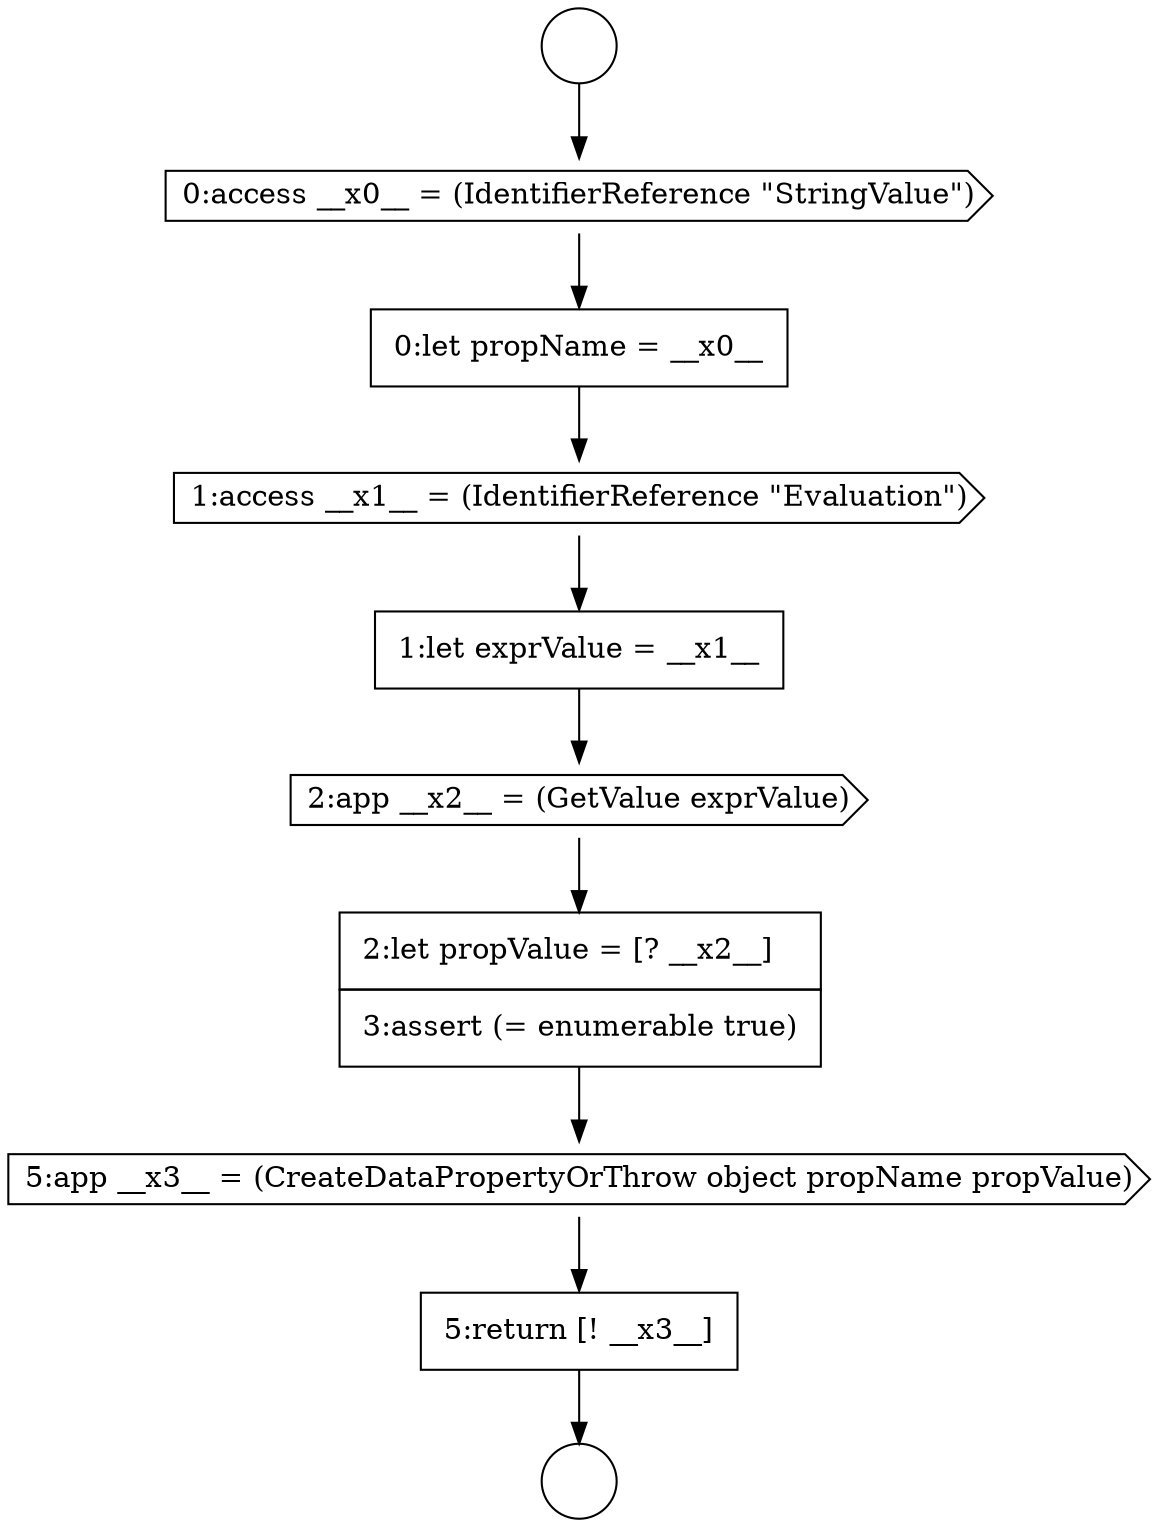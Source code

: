 digraph {
  node3762 [shape=cds, label=<<font color="black">5:app __x3__ = (CreateDataPropertyOrThrow object propName propValue)</font>> color="black" fillcolor="white" style=filled]
  node3756 [shape=cds, label=<<font color="black">0:access __x0__ = (IdentifierReference &quot;StringValue&quot;)</font>> color="black" fillcolor="white" style=filled]
  node3763 [shape=none, margin=0, label=<<font color="black">
    <table border="0" cellborder="1" cellspacing="0" cellpadding="10">
      <tr><td align="left">5:return [! __x3__]</td></tr>
    </table>
  </font>> color="black" fillcolor="white" style=filled]
  node3760 [shape=cds, label=<<font color="black">2:app __x2__ = (GetValue exprValue)</font>> color="black" fillcolor="white" style=filled]
  node3755 [shape=circle label=" " color="black" fillcolor="white" style=filled]
  node3758 [shape=cds, label=<<font color="black">1:access __x1__ = (IdentifierReference &quot;Evaluation&quot;)</font>> color="black" fillcolor="white" style=filled]
  node3759 [shape=none, margin=0, label=<<font color="black">
    <table border="0" cellborder="1" cellspacing="0" cellpadding="10">
      <tr><td align="left">1:let exprValue = __x1__</td></tr>
    </table>
  </font>> color="black" fillcolor="white" style=filled]
  node3754 [shape=circle label=" " color="black" fillcolor="white" style=filled]
  node3757 [shape=none, margin=0, label=<<font color="black">
    <table border="0" cellborder="1" cellspacing="0" cellpadding="10">
      <tr><td align="left">0:let propName = __x0__</td></tr>
    </table>
  </font>> color="black" fillcolor="white" style=filled]
  node3761 [shape=none, margin=0, label=<<font color="black">
    <table border="0" cellborder="1" cellspacing="0" cellpadding="10">
      <tr><td align="left">2:let propValue = [? __x2__]</td></tr>
      <tr><td align="left">3:assert (= enumerable true)</td></tr>
    </table>
  </font>> color="black" fillcolor="white" style=filled]
  node3762 -> node3763 [ color="black"]
  node3756 -> node3757 [ color="black"]
  node3759 -> node3760 [ color="black"]
  node3757 -> node3758 [ color="black"]
  node3763 -> node3755 [ color="black"]
  node3758 -> node3759 [ color="black"]
  node3761 -> node3762 [ color="black"]
  node3760 -> node3761 [ color="black"]
  node3754 -> node3756 [ color="black"]
}
